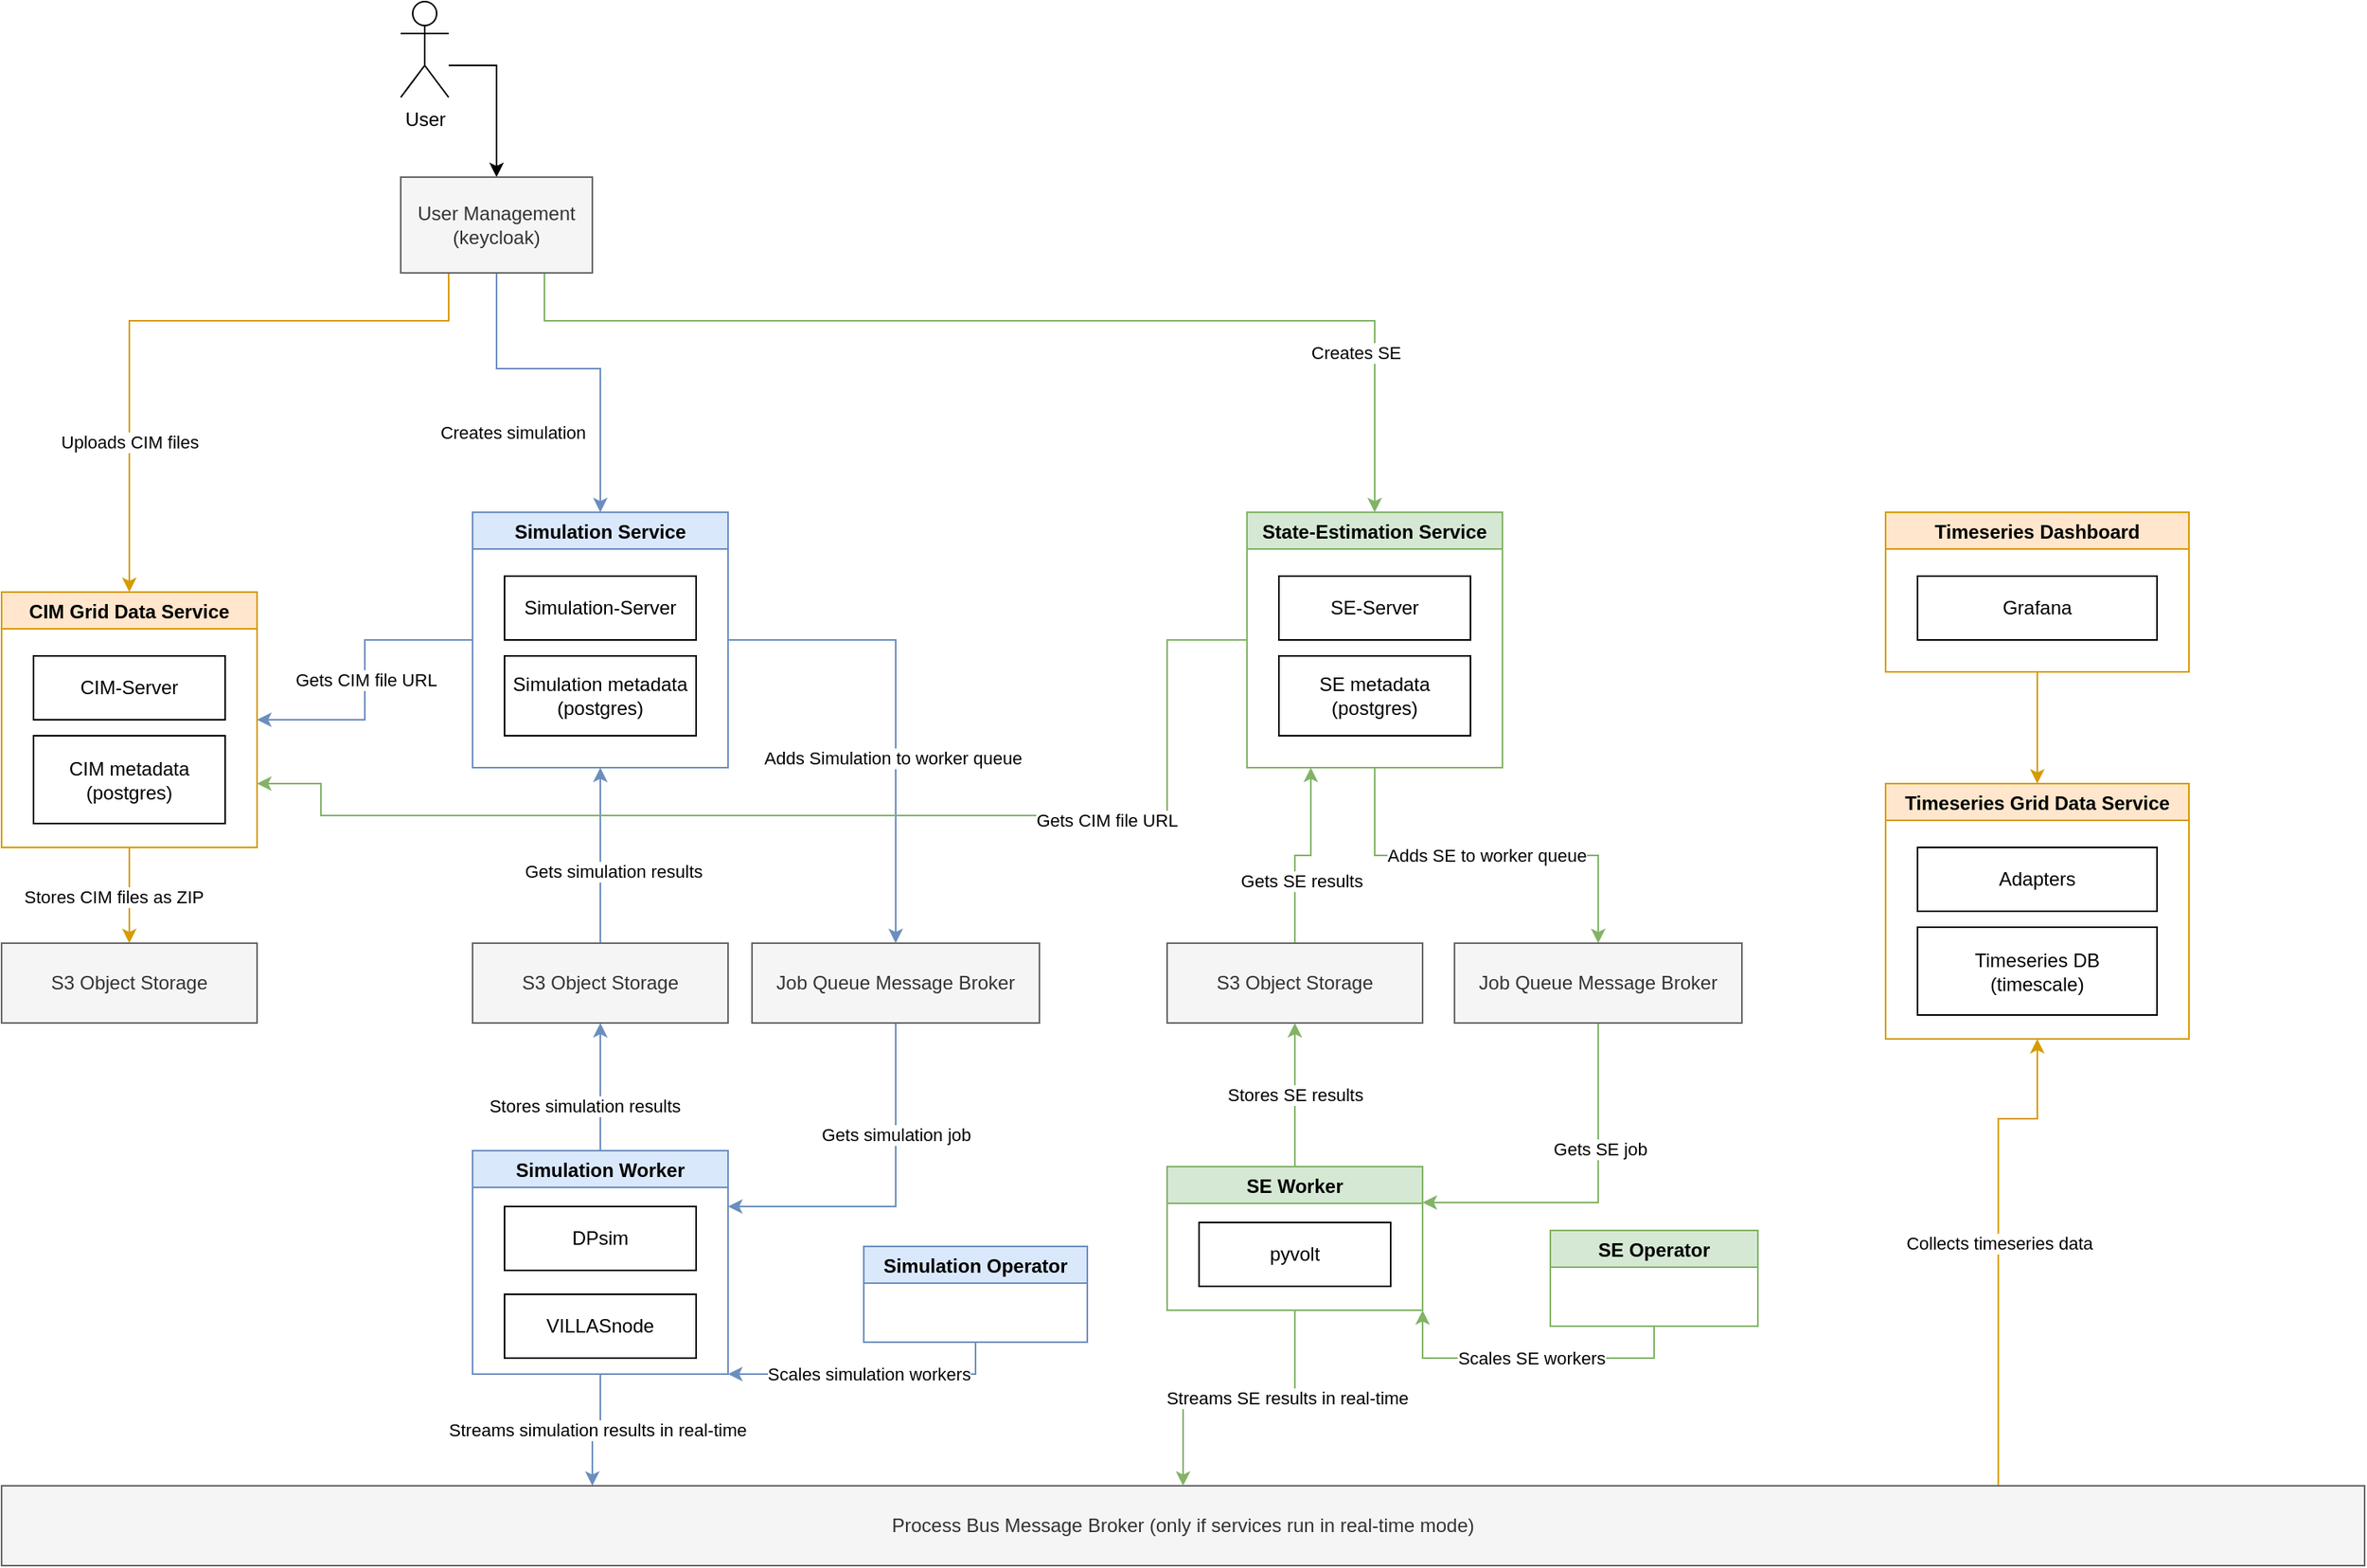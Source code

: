 <mxfile version="15.8.4" type="device"><diagram name="Page-1" id="5d7acffa-a066-3a61-03fe-96351882024d"><mxGraphModel dx="2031" dy="1984" grid="1" gridSize="10" guides="1" tooltips="1" connect="1" arrows="1" fold="1" page="1" pageScale="1" pageWidth="1100" pageHeight="850" background="#ffffff" math="0" shadow="0"><root><mxCell id="0"/><mxCell id="1" parent="0"/><mxCell id="z8ozhWOu3lItvViQvC4V-5" value="Stores CIM files as ZIP" style="edgeStyle=orthogonalEdgeStyle;rounded=0;orthogonalLoop=1;jettySize=auto;html=1;exitX=0.5;exitY=1;exitDx=0;exitDy=0;entryX=0.5;entryY=0;entryDx=0;entryDy=0;endArrow=classic;endFill=1;fillColor=#ffe6cc;strokeColor=#d79b00;" parent="1" source="z8ozhWOu3lItvViQvC4V-1" target="z8ozhWOu3lItvViQvC4V-4" edge="1"><mxGeometry x="-0.024" y="-10" relative="1" as="geometry"><mxPoint x="218" y="480" as="sourcePoint"/><mxPoint x="248.0" y="590" as="targetPoint"/><mxPoint y="1" as="offset"/></mxGeometry></mxCell><mxCell id="z8ozhWOu3lItvViQvC4V-1" value="CIM Grid Data Service" style="swimlane;fillColor=#ffe6cc;strokeColor=#d79b00;" parent="1" vertex="1"><mxGeometry x="140" y="310" width="160" height="160" as="geometry"><mxRectangle x="290" y="280" width="130" height="23" as="alternateBounds"/></mxGeometry></mxCell><mxCell id="z8ozhWOu3lItvViQvC4V-2" value="CIM-Server" style="whiteSpace=wrap;html=1;" parent="z8ozhWOu3lItvViQvC4V-1" vertex="1"><mxGeometry x="20" y="40" width="120" height="40" as="geometry"/></mxCell><mxCell id="z8ozhWOu3lItvViQvC4V-3" value="CIM metadata&lt;br&gt;(postgres)" style="whiteSpace=wrap;html=1;" parent="z8ozhWOu3lItvViQvC4V-1" vertex="1"><mxGeometry x="20" y="90" width="120" height="55" as="geometry"/></mxCell><mxCell id="z8ozhWOu3lItvViQvC4V-26" style="edgeStyle=orthogonalEdgeStyle;rounded=0;orthogonalLoop=1;jettySize=auto;html=1;exitX=0.5;exitY=0;exitDx=0;exitDy=0;entryX=0.5;entryY=1;entryDx=0;entryDy=0;endArrow=classic;endFill=1;fillColor=#dae8fc;strokeColor=#6c8ebf;" parent="1" source="RdebWMiWHL1S162cMxrL-21" target="z8ozhWOu3lItvViQvC4V-6" edge="1"><mxGeometry relative="1" as="geometry"/></mxCell><mxCell id="z8ozhWOu3lItvViQvC4V-27" value="Gets simulation results" style="edgeLabel;html=1;align=center;verticalAlign=middle;resizable=0;points=[];" parent="z8ozhWOu3lItvViQvC4V-26" vertex="1" connectable="0"><mxGeometry x="0.192" relative="1" as="geometry"><mxPoint x="8" y="20" as="offset"/></mxGeometry></mxCell><mxCell id="z8ozhWOu3lItvViQvC4V-4" value="S3 Object Storage" style="rounded=0;whiteSpace=wrap;html=1;fillColor=#f5f5f5;fontColor=#333333;strokeColor=#666666;" parent="1" vertex="1"><mxGeometry x="140" y="530" width="160" height="50" as="geometry"/></mxCell><mxCell id="z8ozhWOu3lItvViQvC4V-9" value="Stores simulation results" style="edgeStyle=orthogonalEdgeStyle;rounded=0;orthogonalLoop=1;jettySize=auto;html=1;exitX=0.5;exitY=0;exitDx=0;exitDy=0;endArrow=classic;endFill=1;entryX=0.5;entryY=1;entryDx=0;entryDy=0;fillColor=#dae8fc;strokeColor=#6c8ebf;" parent="1" source="z8ozhWOu3lItvViQvC4V-23" target="RdebWMiWHL1S162cMxrL-21" edge="1"><mxGeometry x="-0.292" y="10" relative="1" as="geometry"><mxPoint x="435" y="560" as="targetPoint"/><mxPoint as="offset"/></mxGeometry></mxCell><mxCell id="z8ozhWOu3lItvViQvC4V-6" value="Simulation Service" style="swimlane;fillColor=#dae8fc;strokeColor=#6c8ebf;" parent="1" vertex="1"><mxGeometry x="435" y="260" width="160" height="160" as="geometry"><mxRectangle x="390" y="260" width="130" height="23" as="alternateBounds"/></mxGeometry></mxCell><mxCell id="z8ozhWOu3lItvViQvC4V-7" value="Simulation-Server" style="whiteSpace=wrap;html=1;" parent="z8ozhWOu3lItvViQvC4V-6" vertex="1"><mxGeometry x="20" y="40" width="120" height="40" as="geometry"/></mxCell><mxCell id="z8ozhWOu3lItvViQvC4V-8" value="Simulation metadata&lt;br&gt;(postgres)" style="whiteSpace=wrap;html=1;" parent="z8ozhWOu3lItvViQvC4V-6" vertex="1"><mxGeometry x="20" y="90" width="120" height="50" as="geometry"/></mxCell><mxCell id="z8ozhWOu3lItvViQvC4V-12" style="edgeStyle=orthogonalEdgeStyle;rounded=0;orthogonalLoop=1;jettySize=auto;html=1;entryX=0.5;entryY=0;entryDx=0;entryDy=0;endArrow=classic;endFill=1;exitX=0.25;exitY=1;exitDx=0;exitDy=0;fillColor=#ffe6cc;strokeColor=#d79b00;" parent="1" source="RdebWMiWHL1S162cMxrL-42" target="z8ozhWOu3lItvViQvC4V-1" edge="1"><mxGeometry relative="1" as="geometry"><Array as="points"><mxPoint x="420" y="140"/><mxPoint x="220" y="140"/></Array></mxGeometry></mxCell><mxCell id="z8ozhWOu3lItvViQvC4V-13" value="Uploads CIM files" style="edgeLabel;html=1;align=center;verticalAlign=middle;resizable=0;points=[];" parent="z8ozhWOu3lItvViQvC4V-12" vertex="1" connectable="0"><mxGeometry x="0.412" y="1" relative="1" as="geometry"><mxPoint x="-1" y="23" as="offset"/></mxGeometry></mxCell><mxCell id="z8ozhWOu3lItvViQvC4V-14" style="edgeStyle=orthogonalEdgeStyle;rounded=0;orthogonalLoop=1;jettySize=auto;html=1;entryX=0.5;entryY=0;entryDx=0;entryDy=0;endArrow=classic;endFill=1;exitX=0.5;exitY=1;exitDx=0;exitDy=0;fillColor=#dae8fc;strokeColor=#6c8ebf;" parent="1" source="RdebWMiWHL1S162cMxrL-42" target="z8ozhWOu3lItvViQvC4V-6" edge="1"><mxGeometry relative="1" as="geometry"><Array as="points"><mxPoint x="450" y="170"/><mxPoint x="515" y="170"/></Array></mxGeometry></mxCell><mxCell id="z8ozhWOu3lItvViQvC4V-15" value="Creates simulation" style="edgeLabel;html=1;align=center;verticalAlign=middle;resizable=0;points=[];" parent="z8ozhWOu3lItvViQvC4V-14" vertex="1" connectable="0"><mxGeometry x="-0.422" relative="1" as="geometry"><mxPoint x="8" y="40" as="offset"/></mxGeometry></mxCell><mxCell id="RdebWMiWHL1S162cMxrL-37" style="edgeStyle=orthogonalEdgeStyle;rounded=0;orthogonalLoop=1;jettySize=auto;html=1;exitX=0.75;exitY=1;exitDx=0;exitDy=0;entryX=0.5;entryY=0;entryDx=0;entryDy=0;endArrow=classic;endFill=1;fillColor=#d5e8d4;strokeColor=#82b366;" parent="1" source="RdebWMiWHL1S162cMxrL-42" target="RdebWMiWHL1S162cMxrL-15" edge="1"><mxGeometry relative="1" as="geometry"><Array as="points"><mxPoint x="480" y="140"/><mxPoint x="1000" y="140"/></Array></mxGeometry></mxCell><mxCell id="RdebWMiWHL1S162cMxrL-38" value="Creates SE" style="edgeLabel;html=1;align=center;verticalAlign=middle;resizable=0;points=[];" parent="RdebWMiWHL1S162cMxrL-37" vertex="1" connectable="0"><mxGeometry x="-0.047" relative="1" as="geometry"><mxPoint x="218" y="20" as="offset"/></mxGeometry></mxCell><mxCell id="RdebWMiWHL1S162cMxrL-43" value="" style="edgeStyle=orthogonalEdgeStyle;rounded=0;orthogonalLoop=1;jettySize=auto;html=1;endArrow=classic;endFill=1;" parent="1" source="z8ozhWOu3lItvViQvC4V-11" target="RdebWMiWHL1S162cMxrL-42" edge="1"><mxGeometry relative="1" as="geometry"><Array as="points"><mxPoint x="450" y="-20"/></Array></mxGeometry></mxCell><mxCell id="z8ozhWOu3lItvViQvC4V-11" value="User" style="shape=umlActor;verticalLabelPosition=bottom;verticalAlign=top;html=1;outlineConnect=0;" parent="1" vertex="1"><mxGeometry x="390" y="-60" width="30" height="60" as="geometry"/></mxCell><mxCell id="z8ozhWOu3lItvViQvC4V-16" value="Gets CIM file URL" style="edgeStyle=orthogonalEdgeStyle;rounded=0;orthogonalLoop=1;jettySize=auto;html=1;endArrow=classic;endFill=1;exitX=0;exitY=0.5;exitDx=0;exitDy=0;entryX=1;entryY=0.5;entryDx=0;entryDy=0;fillColor=#dae8fc;strokeColor=#6c8ebf;" parent="1" source="z8ozhWOu3lItvViQvC4V-6" target="z8ozhWOu3lItvViQvC4V-1" edge="1"><mxGeometry relative="1" as="geometry"><mxPoint x="400" y="320" as="sourcePoint"/><mxPoint x="300" y="320" as="targetPoint"/></mxGeometry></mxCell><mxCell id="z8ozhWOu3lItvViQvC4V-25" value="Gets simulation job" style="edgeStyle=orthogonalEdgeStyle;rounded=0;orthogonalLoop=1;jettySize=auto;html=1;endArrow=classic;endFill=1;entryX=1;entryY=0.25;entryDx=0;entryDy=0;exitX=0.5;exitY=1;exitDx=0;exitDy=0;fillColor=#dae8fc;strokeColor=#6c8ebf;" parent="1" source="z8ozhWOu3lItvViQvC4V-18" target="z8ozhWOu3lItvViQvC4V-23" edge="1"><mxGeometry x="-0.364" relative="1" as="geometry"><mxPoint as="offset"/></mxGeometry></mxCell><mxCell id="z8ozhWOu3lItvViQvC4V-18" value="Job Queue Message Broker" style="rounded=0;whiteSpace=wrap;html=1;fillColor=#f5f5f5;fontColor=#333333;strokeColor=#666666;" parent="1" vertex="1"><mxGeometry x="610" y="530" width="180" height="50" as="geometry"/></mxCell><mxCell id="z8ozhWOu3lItvViQvC4V-19" style="edgeStyle=orthogonalEdgeStyle;rounded=0;orthogonalLoop=1;jettySize=auto;html=1;exitX=1;exitY=0.5;exitDx=0;exitDy=0;entryX=0.5;entryY=0;entryDx=0;entryDy=0;endArrow=classic;endFill=1;fillColor=#dae8fc;strokeColor=#6c8ebf;" parent="1" source="z8ozhWOu3lItvViQvC4V-6" target="z8ozhWOu3lItvViQvC4V-18" edge="1"><mxGeometry relative="1" as="geometry"/></mxCell><mxCell id="z8ozhWOu3lItvViQvC4V-20" value="Adds Simulation to worker queue" style="edgeLabel;html=1;align=center;verticalAlign=middle;resizable=0;points=[];" parent="z8ozhWOu3lItvViQvC4V-19" vertex="1" connectable="0"><mxGeometry x="0.212" y="-2" relative="1" as="geometry"><mxPoint as="offset"/></mxGeometry></mxCell><mxCell id="RdebWMiWHL1S162cMxrL-6" value="Streams simulation results in real-time" style="edgeStyle=orthogonalEdgeStyle;rounded=0;orthogonalLoop=1;jettySize=auto;html=1;exitX=0.5;exitY=1;exitDx=0;exitDy=0;entryX=0.25;entryY=0;entryDx=0;entryDy=0;fillColor=#dae8fc;strokeColor=#6c8ebf;" parent="1" source="z8ozhWOu3lItvViQvC4V-23" target="RdebWMiWHL1S162cMxrL-4" edge="1"><mxGeometry relative="1" as="geometry"/></mxCell><mxCell id="z8ozhWOu3lItvViQvC4V-23" value="Simulation Worker" style="swimlane;fillColor=#dae8fc;strokeColor=#6c8ebf;" parent="1" vertex="1"><mxGeometry x="435" y="660" width="160" height="140" as="geometry"/></mxCell><mxCell id="z8ozhWOu3lItvViQvC4V-24" value="DPsim" style="whiteSpace=wrap;html=1;" parent="z8ozhWOu3lItvViQvC4V-23" vertex="1"><mxGeometry x="20" y="35" width="120" height="40" as="geometry"/></mxCell><mxCell id="RdebWMiWHL1S162cMxrL-5" value="VILLASnode" style="whiteSpace=wrap;html=1;" parent="z8ozhWOu3lItvViQvC4V-23" vertex="1"><mxGeometry x="20" y="90" width="120" height="40" as="geometry"/></mxCell><mxCell id="RdebWMiWHL1S162cMxrL-3" value="Scales simulation workers" style="edgeStyle=orthogonalEdgeStyle;rounded=0;orthogonalLoop=1;jettySize=auto;html=1;entryX=1;entryY=1;entryDx=0;entryDy=0;fillColor=#dae8fc;strokeColor=#6c8ebf;exitX=0.5;exitY=1;exitDx=0;exitDy=0;" parent="1" source="RdebWMiWHL1S162cMxrL-1" target="z8ozhWOu3lItvViQvC4V-23" edge="1"><mxGeometry relative="1" as="geometry"><mxPoint x="770" y="665" as="targetPoint"/><Array as="points"><mxPoint x="750" y="800"/></Array></mxGeometry></mxCell><mxCell id="RdebWMiWHL1S162cMxrL-1" value="Simulation Operator" style="swimlane;fillColor=#dae8fc;strokeColor=#6c8ebf;" parent="1" vertex="1"><mxGeometry x="680" y="720" width="140" height="60" as="geometry"/></mxCell><mxCell id="RdebWMiWHL1S162cMxrL-10" value="Collects timeseries data" style="edgeStyle=orthogonalEdgeStyle;rounded=0;orthogonalLoop=1;jettySize=auto;html=1;entryX=0.5;entryY=1;entryDx=0;entryDy=0;exitX=0.845;exitY=0;exitDx=0;exitDy=0;exitPerimeter=0;fillColor=#ffe6cc;strokeColor=#d79b00;" parent="1" source="RdebWMiWHL1S162cMxrL-4" target="RdebWMiWHL1S162cMxrL-7" edge="1"><mxGeometry relative="1" as="geometry"><mxPoint x="1400" y="790" as="sourcePoint"/><Array as="points"><mxPoint x="1391" y="640"/><mxPoint x="1415" y="640"/></Array></mxGeometry></mxCell><mxCell id="RdebWMiWHL1S162cMxrL-4" value="Process Bus Message Broker (only if services run in real-time mode)" style="rounded=0;whiteSpace=wrap;html=1;fillColor=#f5f5f5;strokeColor=#666666;fontColor=#333333;" parent="1" vertex="1"><mxGeometry x="140" y="870" width="1480" height="50" as="geometry"/></mxCell><mxCell id="RdebWMiWHL1S162cMxrL-7" value="Timeseries Grid Data Service" style="swimlane;fillColor=#ffe6cc;strokeColor=#d79b00;" parent="1" vertex="1"><mxGeometry x="1320" y="430" width="190" height="160" as="geometry"><mxRectangle x="290" y="280" width="130" height="23" as="alternateBounds"/></mxGeometry></mxCell><mxCell id="RdebWMiWHL1S162cMxrL-8" value="Adapters" style="whiteSpace=wrap;html=1;" parent="RdebWMiWHL1S162cMxrL-7" vertex="1"><mxGeometry x="20" y="40" width="150" height="40" as="geometry"/></mxCell><mxCell id="RdebWMiWHL1S162cMxrL-9" value="Timeseries DB&lt;br&gt;(timescale)" style="whiteSpace=wrap;html=1;" parent="RdebWMiWHL1S162cMxrL-7" vertex="1"><mxGeometry x="20" y="90" width="150" height="55" as="geometry"/></mxCell><mxCell id="RdebWMiWHL1S162cMxrL-14" style="edgeStyle=orthogonalEdgeStyle;rounded=0;orthogonalLoop=1;jettySize=auto;html=1;exitX=0.5;exitY=1;exitDx=0;exitDy=0;entryX=0.5;entryY=0;entryDx=0;entryDy=0;fillColor=#ffe6cc;strokeColor=#d79b00;" parent="1" source="RdebWMiWHL1S162cMxrL-11" target="RdebWMiWHL1S162cMxrL-7" edge="1"><mxGeometry relative="1" as="geometry"/></mxCell><mxCell id="RdebWMiWHL1S162cMxrL-11" value="Timeseries Dashboard" style="swimlane;fillColor=#ffe6cc;strokeColor=#d79b00;" parent="1" vertex="1"><mxGeometry x="1320" y="260" width="190" height="100" as="geometry"><mxRectangle x="290" y="280" width="130" height="23" as="alternateBounds"/></mxGeometry></mxCell><mxCell id="RdebWMiWHL1S162cMxrL-12" value="Grafana" style="whiteSpace=wrap;html=1;" parent="RdebWMiWHL1S162cMxrL-11" vertex="1"><mxGeometry x="20" y="40" width="150" height="40" as="geometry"/></mxCell><mxCell id="RdebWMiWHL1S162cMxrL-18" style="edgeStyle=orthogonalEdgeStyle;rounded=0;orthogonalLoop=1;jettySize=auto;html=1;exitX=0;exitY=0.5;exitDx=0;exitDy=0;entryX=1;entryY=0.75;entryDx=0;entryDy=0;fillColor=#d5e8d4;strokeColor=#82b366;" parent="1" source="RdebWMiWHL1S162cMxrL-15" target="z8ozhWOu3lItvViQvC4V-1" edge="1"><mxGeometry relative="1" as="geometry"><mxPoint x="280" y="320.0" as="targetPoint"/><Array as="points"><mxPoint x="870" y="340"/><mxPoint x="870" y="450"/><mxPoint x="340" y="450"/><mxPoint x="340" y="430"/></Array></mxGeometry></mxCell><mxCell id="RdebWMiWHL1S162cMxrL-19" value="Gets CIM file URL" style="edgeLabel;html=1;align=center;verticalAlign=middle;resizable=0;points=[];" parent="RdebWMiWHL1S162cMxrL-18" vertex="1" connectable="0"><mxGeometry x="-0.469" y="3" relative="1" as="geometry"><mxPoint x="1" as="offset"/></mxGeometry></mxCell><mxCell id="RdebWMiWHL1S162cMxrL-20" value="Adds SE to worker queue" style="edgeStyle=orthogonalEdgeStyle;rounded=0;orthogonalLoop=1;jettySize=auto;html=1;exitX=0.5;exitY=1;exitDx=0;exitDy=0;entryX=0.5;entryY=0;entryDx=0;entryDy=0;endArrow=classic;endFill=1;fillColor=#d5e8d4;strokeColor=#82b366;" parent="1" source="RdebWMiWHL1S162cMxrL-15" target="RdebWMiWHL1S162cMxrL-22" edge="1"><mxGeometry relative="1" as="geometry"/></mxCell><mxCell id="RdebWMiWHL1S162cMxrL-15" value="State-Estimation Service" style="swimlane;fillColor=#d5e8d4;strokeColor=#82b366;" parent="1" vertex="1"><mxGeometry x="920" y="260" width="160" height="160" as="geometry"><mxRectangle x="390" y="260" width="130" height="23" as="alternateBounds"/></mxGeometry></mxCell><mxCell id="RdebWMiWHL1S162cMxrL-16" value="SE-Server" style="whiteSpace=wrap;html=1;" parent="RdebWMiWHL1S162cMxrL-15" vertex="1"><mxGeometry x="20" y="40" width="120" height="40" as="geometry"/></mxCell><mxCell id="RdebWMiWHL1S162cMxrL-17" value="SE metadata&lt;br&gt;(postgres)" style="whiteSpace=wrap;html=1;" parent="RdebWMiWHL1S162cMxrL-15" vertex="1"><mxGeometry x="20" y="90" width="120" height="50" as="geometry"/></mxCell><mxCell id="RdebWMiWHL1S162cMxrL-21" value="S3 Object Storage" style="rounded=0;whiteSpace=wrap;html=1;fillColor=#f5f5f5;fontColor=#333333;strokeColor=#666666;" parent="1" vertex="1"><mxGeometry x="435" y="530" width="160" height="50" as="geometry"/></mxCell><mxCell id="RdebWMiWHL1S162cMxrL-33" style="edgeStyle=orthogonalEdgeStyle;rounded=0;orthogonalLoop=1;jettySize=auto;html=1;exitX=0.5;exitY=1;exitDx=0;exitDy=0;entryX=1;entryY=0.25;entryDx=0;entryDy=0;endArrow=classic;endFill=1;fillColor=#d5e8d4;strokeColor=#82b366;" parent="1" source="RdebWMiWHL1S162cMxrL-22" target="RdebWMiWHL1S162cMxrL-25" edge="1"><mxGeometry relative="1" as="geometry"/></mxCell><mxCell id="RdebWMiWHL1S162cMxrL-34" value="Gets SE job" style="edgeLabel;html=1;align=center;verticalAlign=middle;resizable=0;points=[];" parent="RdebWMiWHL1S162cMxrL-33" vertex="1" connectable="0"><mxGeometry x="-0.293" y="1" relative="1" as="geometry"><mxPoint as="offset"/></mxGeometry></mxCell><mxCell id="RdebWMiWHL1S162cMxrL-22" value="Job Queue Message Broker" style="rounded=0;whiteSpace=wrap;html=1;fillColor=#f5f5f5;fontColor=#333333;strokeColor=#666666;" parent="1" vertex="1"><mxGeometry x="1050" y="530" width="180" height="50" as="geometry"/></mxCell><mxCell id="RdebWMiWHL1S162cMxrL-35" style="edgeStyle=orthogonalEdgeStyle;rounded=0;orthogonalLoop=1;jettySize=auto;html=1;exitX=0.5;exitY=0;exitDx=0;exitDy=0;entryX=0.25;entryY=1;entryDx=0;entryDy=0;endArrow=classic;endFill=1;fillColor=#d5e8d4;strokeColor=#82b366;" parent="1" source="RdebWMiWHL1S162cMxrL-23" target="RdebWMiWHL1S162cMxrL-15" edge="1"><mxGeometry relative="1" as="geometry"/></mxCell><mxCell id="RdebWMiWHL1S162cMxrL-36" value="Gets SE results" style="edgeLabel;html=1;align=center;verticalAlign=middle;resizable=0;points=[];" parent="RdebWMiWHL1S162cMxrL-35" vertex="1" connectable="0"><mxGeometry x="-0.345" y="-4" relative="1" as="geometry"><mxPoint as="offset"/></mxGeometry></mxCell><mxCell id="RdebWMiWHL1S162cMxrL-23" value="S3 Object Storage" style="rounded=0;whiteSpace=wrap;html=1;fillColor=#f5f5f5;fontColor=#333333;strokeColor=#666666;" parent="1" vertex="1"><mxGeometry x="870" y="530" width="160" height="50" as="geometry"/></mxCell><mxCell id="RdebWMiWHL1S162cMxrL-30" style="edgeStyle=orthogonalEdgeStyle;rounded=0;orthogonalLoop=1;jettySize=auto;html=1;exitX=0.5;exitY=1;exitDx=0;exitDy=0;entryX=0.5;entryY=0;entryDx=0;entryDy=0;endArrow=classic;endFill=1;fillColor=#d5e8d4;strokeColor=#82b366;" parent="1" source="RdebWMiWHL1S162cMxrL-25" target="RdebWMiWHL1S162cMxrL-4" edge="1"><mxGeometry relative="1" as="geometry"/></mxCell><mxCell id="RdebWMiWHL1S162cMxrL-31" value="Streams SE results in real-time" style="edgeLabel;html=1;align=center;verticalAlign=middle;resizable=0;points=[];" parent="RdebWMiWHL1S162cMxrL-30" vertex="1" connectable="0"><mxGeometry x="-0.335" relative="1" as="geometry"><mxPoint as="offset"/></mxGeometry></mxCell><mxCell id="RdebWMiWHL1S162cMxrL-32" value="Stores SE results" style="edgeStyle=orthogonalEdgeStyle;rounded=0;orthogonalLoop=1;jettySize=auto;html=1;exitX=0.5;exitY=0;exitDx=0;exitDy=0;entryX=0.5;entryY=1;entryDx=0;entryDy=0;endArrow=classic;endFill=1;fillColor=#d5e8d4;strokeColor=#82b366;" parent="1" source="RdebWMiWHL1S162cMxrL-25" target="RdebWMiWHL1S162cMxrL-23" edge="1"><mxGeometry relative="1" as="geometry"/></mxCell><mxCell id="RdebWMiWHL1S162cMxrL-25" value="SE Worker" style="swimlane;fillColor=#d5e8d4;strokeColor=#82b366;" parent="1" vertex="1"><mxGeometry x="870" y="670" width="160" height="90" as="geometry"/></mxCell><mxCell id="RdebWMiWHL1S162cMxrL-26" value="pyvolt" style="whiteSpace=wrap;html=1;" parent="RdebWMiWHL1S162cMxrL-25" vertex="1"><mxGeometry x="20" y="35" width="120" height="40" as="geometry"/></mxCell><mxCell id="RdebWMiWHL1S162cMxrL-28" value="Scales SE workers" style="edgeStyle=orthogonalEdgeStyle;rounded=0;orthogonalLoop=1;jettySize=auto;html=1;entryX=1;entryY=1;entryDx=0;entryDy=0;fillColor=#d5e8d4;strokeColor=#82b366;exitX=0.5;exitY=1;exitDx=0;exitDy=0;" parent="1" source="RdebWMiWHL1S162cMxrL-29" target="RdebWMiWHL1S162cMxrL-25" edge="1"><mxGeometry relative="1" as="geometry"><mxPoint x="1340" y="645" as="targetPoint"/></mxGeometry></mxCell><mxCell id="RdebWMiWHL1S162cMxrL-29" value="SE Operator" style="swimlane;fillColor=#d5e8d4;strokeColor=#82b366;startSize=23;" parent="1" vertex="1"><mxGeometry x="1110" y="710" width="130" height="60" as="geometry"/></mxCell><mxCell id="RdebWMiWHL1S162cMxrL-42" value="User Management&lt;br&gt;(keycloak)" style="rounded=0;whiteSpace=wrap;html=1;fillColor=#f5f5f5;fontColor=#333333;strokeColor=#666666;" parent="1" vertex="1"><mxGeometry x="390" y="50" width="120" height="60" as="geometry"/></mxCell></root></mxGraphModel></diagram></mxfile>